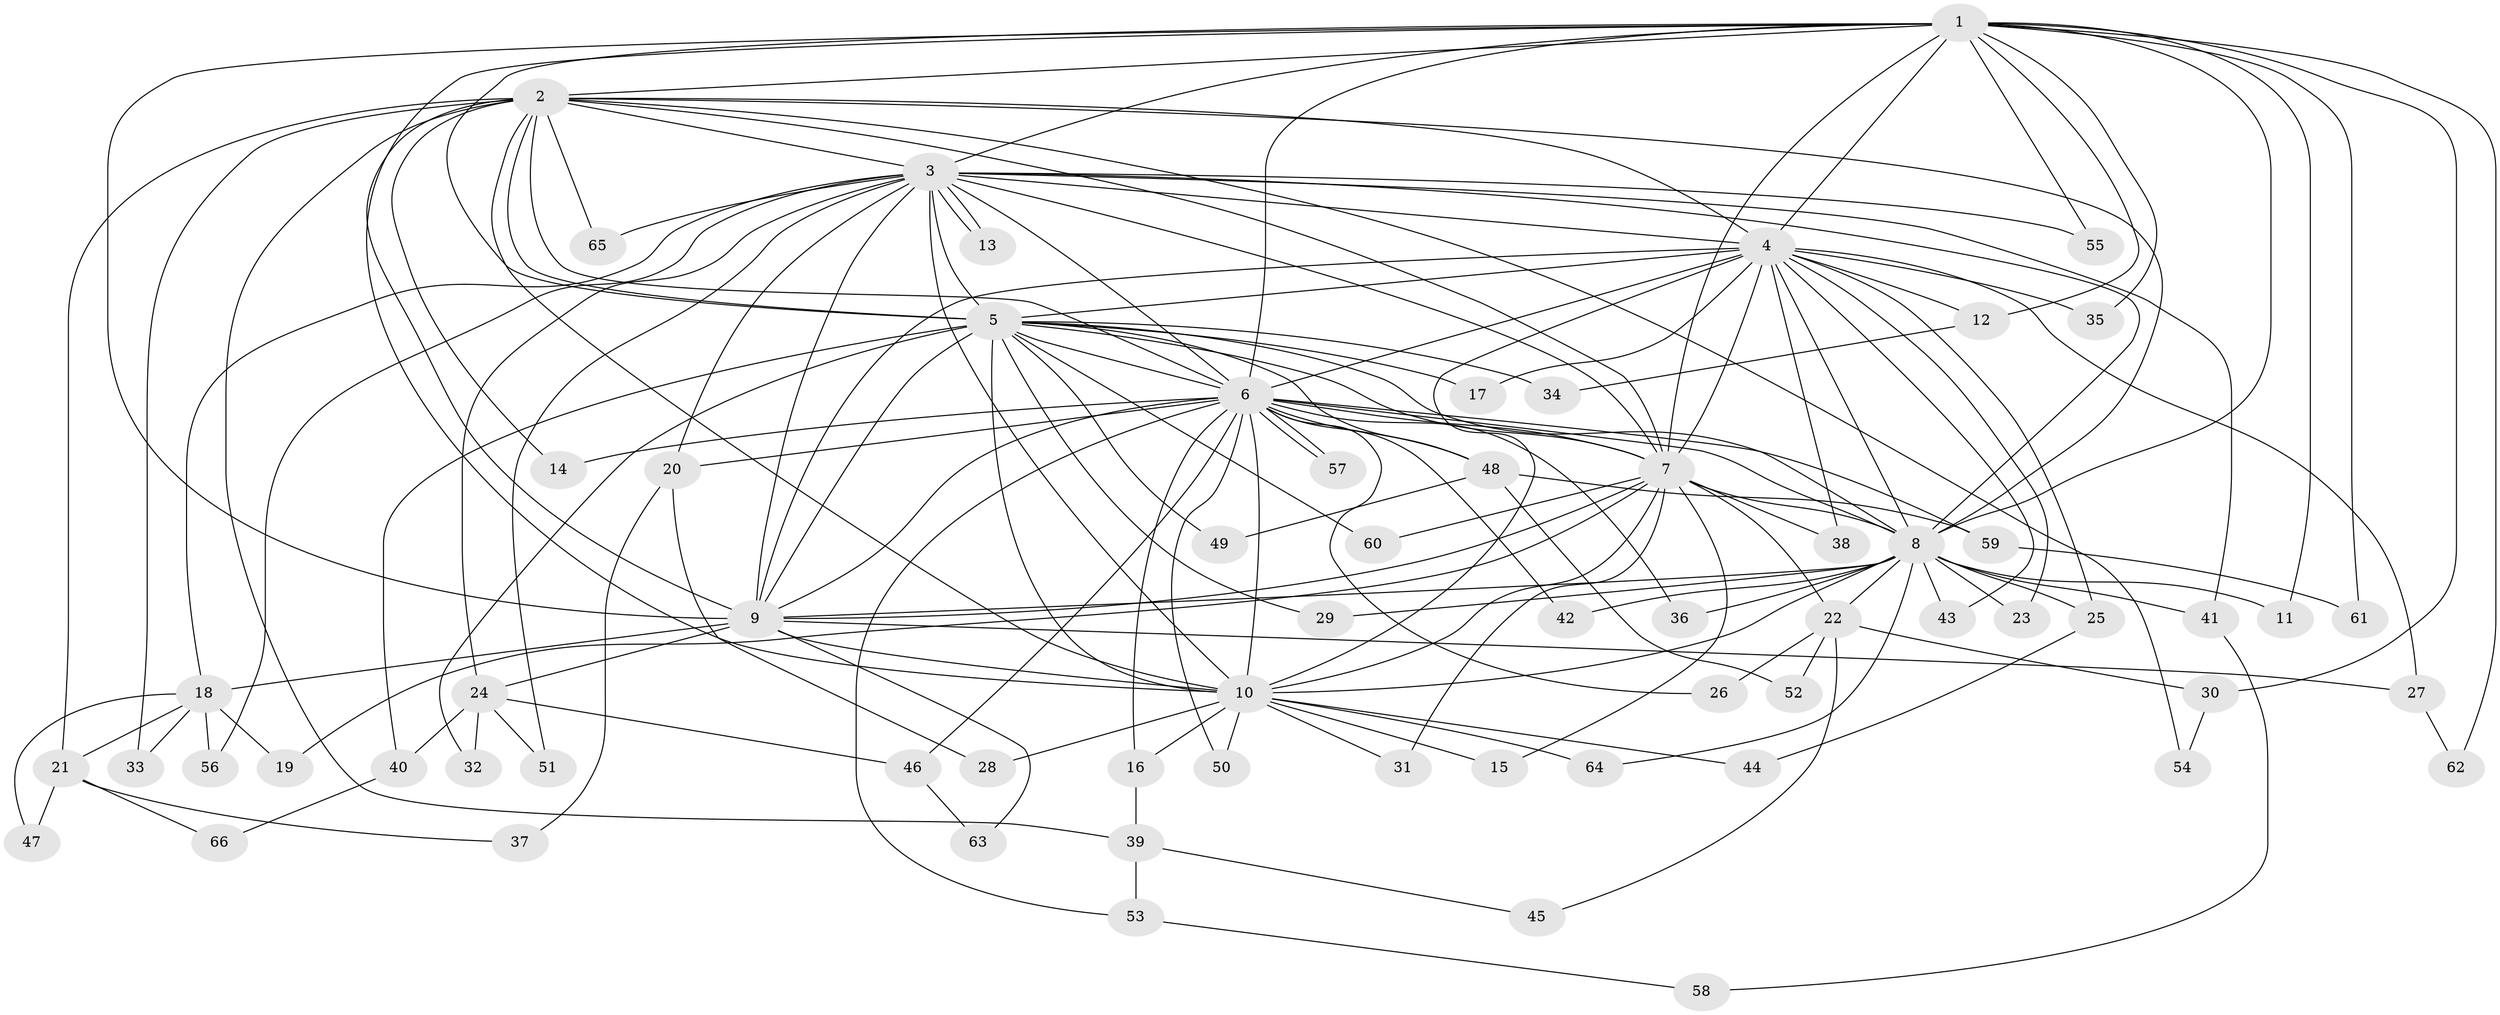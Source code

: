 // Generated by graph-tools (version 1.1) at 2025/25/03/09/25 03:25:45]
// undirected, 66 vertices, 157 edges
graph export_dot {
graph [start="1"]
  node [color=gray90,style=filled];
  1;
  2;
  3;
  4;
  5;
  6;
  7;
  8;
  9;
  10;
  11;
  12;
  13;
  14;
  15;
  16;
  17;
  18;
  19;
  20;
  21;
  22;
  23;
  24;
  25;
  26;
  27;
  28;
  29;
  30;
  31;
  32;
  33;
  34;
  35;
  36;
  37;
  38;
  39;
  40;
  41;
  42;
  43;
  44;
  45;
  46;
  47;
  48;
  49;
  50;
  51;
  52;
  53;
  54;
  55;
  56;
  57;
  58;
  59;
  60;
  61;
  62;
  63;
  64;
  65;
  66;
  1 -- 2;
  1 -- 3;
  1 -- 4;
  1 -- 5;
  1 -- 6;
  1 -- 7;
  1 -- 8;
  1 -- 9;
  1 -- 10;
  1 -- 11;
  1 -- 12;
  1 -- 30;
  1 -- 35;
  1 -- 55;
  1 -- 61;
  1 -- 62;
  2 -- 3;
  2 -- 4;
  2 -- 5;
  2 -- 6;
  2 -- 7;
  2 -- 8;
  2 -- 9;
  2 -- 10;
  2 -- 14;
  2 -- 21;
  2 -- 33;
  2 -- 39;
  2 -- 54;
  2 -- 65;
  3 -- 4;
  3 -- 5;
  3 -- 6;
  3 -- 7;
  3 -- 8;
  3 -- 9;
  3 -- 10;
  3 -- 13;
  3 -- 13;
  3 -- 18;
  3 -- 20;
  3 -- 24;
  3 -- 41;
  3 -- 51;
  3 -- 55;
  3 -- 56;
  3 -- 65;
  4 -- 5;
  4 -- 6;
  4 -- 7;
  4 -- 8;
  4 -- 9;
  4 -- 10;
  4 -- 12;
  4 -- 17;
  4 -- 23;
  4 -- 25;
  4 -- 27;
  4 -- 35;
  4 -- 38;
  4 -- 43;
  5 -- 6;
  5 -- 7;
  5 -- 8;
  5 -- 9;
  5 -- 10;
  5 -- 17;
  5 -- 29;
  5 -- 32;
  5 -- 34;
  5 -- 40;
  5 -- 48;
  5 -- 49;
  5 -- 60;
  6 -- 7;
  6 -- 8;
  6 -- 9;
  6 -- 10;
  6 -- 14;
  6 -- 16;
  6 -- 20;
  6 -- 26;
  6 -- 36;
  6 -- 42;
  6 -- 46;
  6 -- 48;
  6 -- 50;
  6 -- 53;
  6 -- 57;
  6 -- 57;
  6 -- 59;
  7 -- 8;
  7 -- 9;
  7 -- 10;
  7 -- 15;
  7 -- 19;
  7 -- 22;
  7 -- 31;
  7 -- 38;
  7 -- 60;
  8 -- 9;
  8 -- 10;
  8 -- 11;
  8 -- 22;
  8 -- 23;
  8 -- 25;
  8 -- 29;
  8 -- 36;
  8 -- 41;
  8 -- 42;
  8 -- 43;
  8 -- 64;
  9 -- 10;
  9 -- 18;
  9 -- 24;
  9 -- 27;
  9 -- 63;
  10 -- 15;
  10 -- 16;
  10 -- 28;
  10 -- 31;
  10 -- 44;
  10 -- 50;
  10 -- 64;
  12 -- 34;
  16 -- 39;
  18 -- 19;
  18 -- 21;
  18 -- 33;
  18 -- 47;
  18 -- 56;
  20 -- 28;
  20 -- 37;
  21 -- 37;
  21 -- 47;
  21 -- 66;
  22 -- 26;
  22 -- 30;
  22 -- 45;
  22 -- 52;
  24 -- 32;
  24 -- 40;
  24 -- 46;
  24 -- 51;
  25 -- 44;
  27 -- 62;
  30 -- 54;
  39 -- 45;
  39 -- 53;
  40 -- 66;
  41 -- 58;
  46 -- 63;
  48 -- 49;
  48 -- 52;
  48 -- 59;
  53 -- 58;
  59 -- 61;
}
